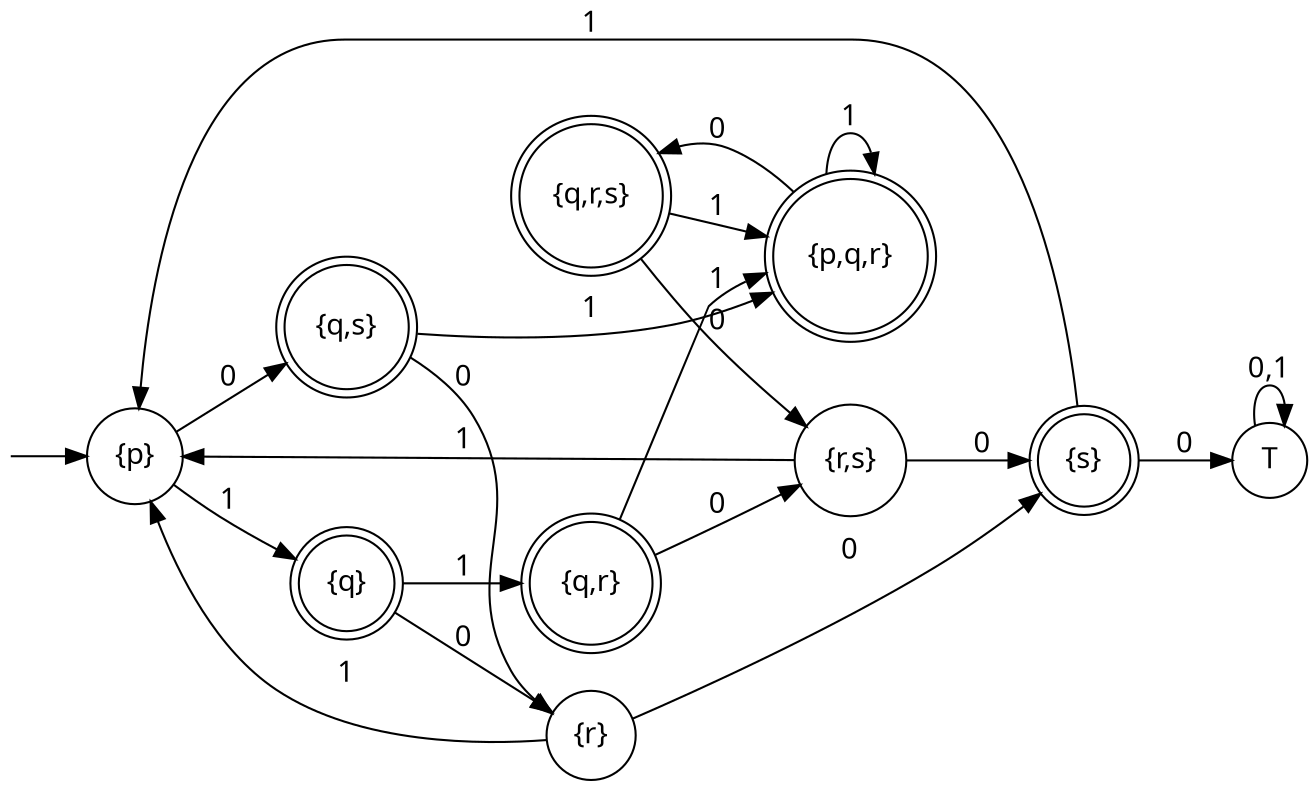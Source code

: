 digraph ej01c_afd {
	dpi=300
    rankdir=LR
	fontname="Ubuntu Mono"
	node [fontname="Ubuntu Mono"]
	edge [fontname="Ubuntu Mono"]
	node [shape=doublecircle]; "{q,s}" "{q}" "{p,q,r}" "{q,r}" "{s}" "{q,r,s}"
	node [shape=circle]
	start [label="", shape=none, width=0, height=0]
	start -> "{p}"
	"{p}" -> "{q,s}" [label="0"]
	"{p}" -> "{q}" [label="1"]
	"{q,s}" -> "{r}" [label="0", constraint=false]
	"{q,s}" -> "{p,q,r}" [label="1", constraint=false]
	"{q}" -> "{r}" [label="0"]
	"{q}" -> "{q,r}" [label="1"]
	"{r}" -> "{s}" [label="0"]
	"{r}" -> "{p}" [label="1"]
	"{p,q,r}" -> "{q,r,s}" [label="0", constraint=false]
	"{p,q,r}" -> "{p,q,r}" [label="1", constraint=false]
	"{q,r}" -> "{r,s}" [label="0"]
	"{q,r}" -> "{p,q,r}" [label="1"]
	"{s}" -> T [label="0"]
	"{s}" -> "{p}" [label="1"]
	"{q,r,s}" -> "{r,s}" [label="0"]
	"{q,r,s}" -> "{p,q,r}" [label="1"]
	"{r,s}" -> "{s}" [label="0"]
	"{r,s}" -> "{p}" [label="1"]
	"T" -> "T" [label="0,1"]
}
